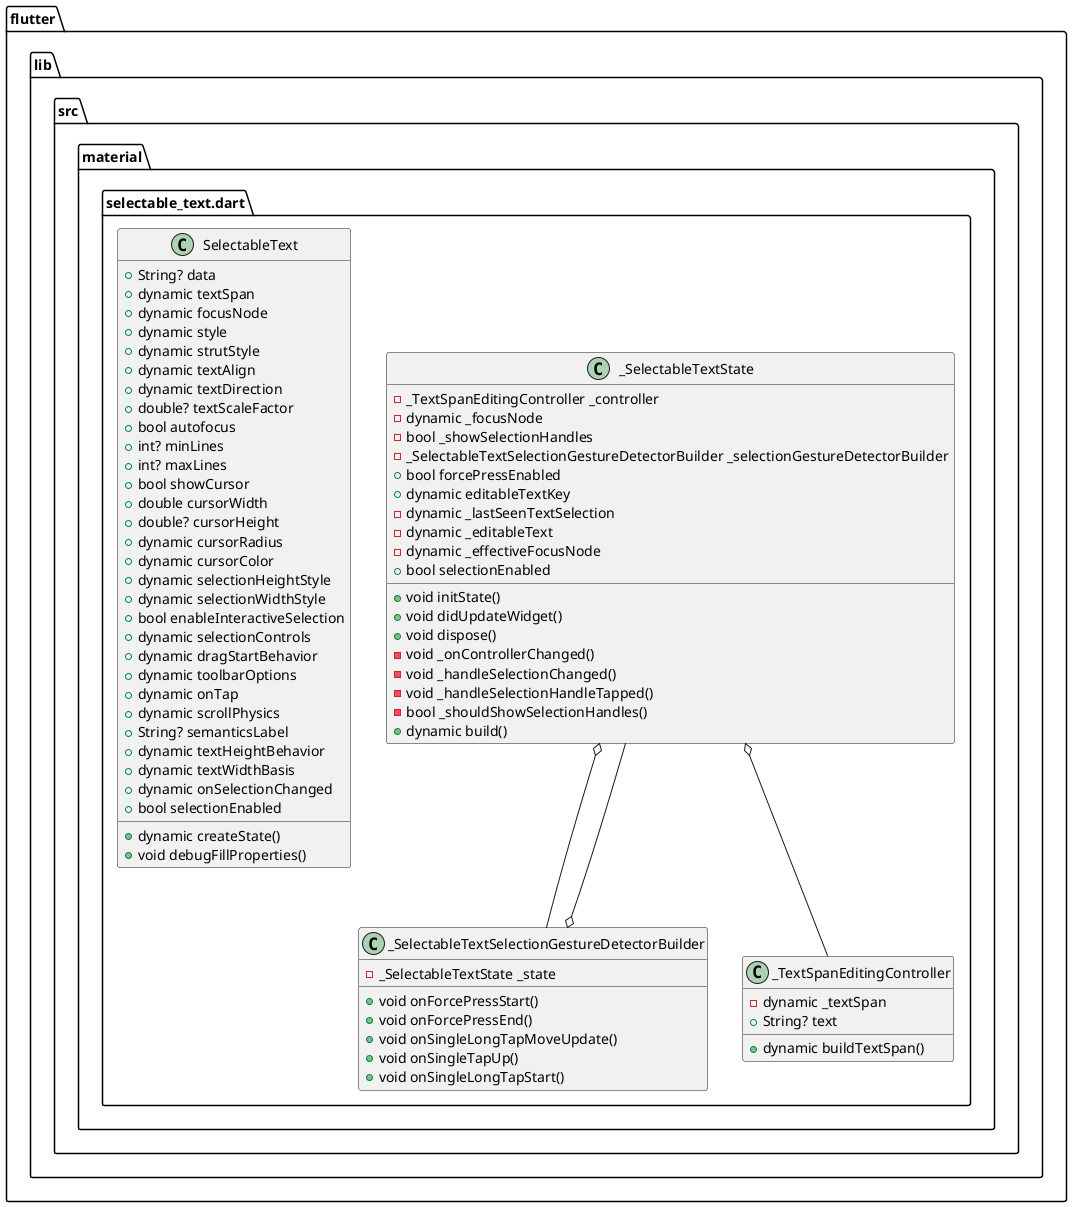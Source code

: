 @startuml
set namespaceSeparator ::

class "flutter::lib::src::material::selectable_text.dart::_TextSpanEditingController" {
  -dynamic _textSpan
  +String? text
  +dynamic buildTextSpan()
}

class "flutter::lib::src::material::selectable_text.dart::_SelectableTextSelectionGestureDetectorBuilder" {
  -_SelectableTextState _state
  +void onForcePressStart()
  +void onForcePressEnd()
  +void onSingleLongTapMoveUpdate()
  +void onSingleTapUp()
  +void onSingleLongTapStart()
}

"flutter::lib::src::material::selectable_text.dart::_SelectableTextSelectionGestureDetectorBuilder" o-- "flutter::lib::src::material::selectable_text.dart::_SelectableTextState"

class "flutter::lib::src::material::selectable_text.dart::SelectableText" {
  +String? data
  +dynamic textSpan
  +dynamic focusNode
  +dynamic style
  +dynamic strutStyle
  +dynamic textAlign
  +dynamic textDirection
  +double? textScaleFactor
  +bool autofocus
  +int? minLines
  +int? maxLines
  +bool showCursor
  +double cursorWidth
  +double? cursorHeight
  +dynamic cursorRadius
  +dynamic cursorColor
  +dynamic selectionHeightStyle
  +dynamic selectionWidthStyle
  +bool enableInteractiveSelection
  +dynamic selectionControls
  +dynamic dragStartBehavior
  +dynamic toolbarOptions
  +dynamic onTap
  +dynamic scrollPhysics
  +String? semanticsLabel
  +dynamic textHeightBehavior
  +dynamic textWidthBasis
  +dynamic onSelectionChanged
  +bool selectionEnabled
  +dynamic createState()
  +void debugFillProperties()
}

class "flutter::lib::src::material::selectable_text.dart::_SelectableTextState" {
  -_TextSpanEditingController _controller
  -dynamic _focusNode
  -bool _showSelectionHandles
  -_SelectableTextSelectionGestureDetectorBuilder _selectionGestureDetectorBuilder
  +bool forcePressEnabled
  +dynamic editableTextKey
  -dynamic _lastSeenTextSelection
  -dynamic _editableText
  -dynamic _effectiveFocusNode
  +bool selectionEnabled
  +void initState()
  +void didUpdateWidget()
  +void dispose()
  -void _onControllerChanged()
  -void _handleSelectionChanged()
  -void _handleSelectionHandleTapped()
  -bool _shouldShowSelectionHandles()
  +dynamic build()
}

"flutter::lib::src::material::selectable_text.dart::_SelectableTextState" o-- "flutter::lib::src::material::selectable_text.dart::_TextSpanEditingController"
"flutter::lib::src::material::selectable_text.dart::_SelectableTextState" o-- "flutter::lib::src::material::selectable_text.dart::_SelectableTextSelectionGestureDetectorBuilder"


@enduml